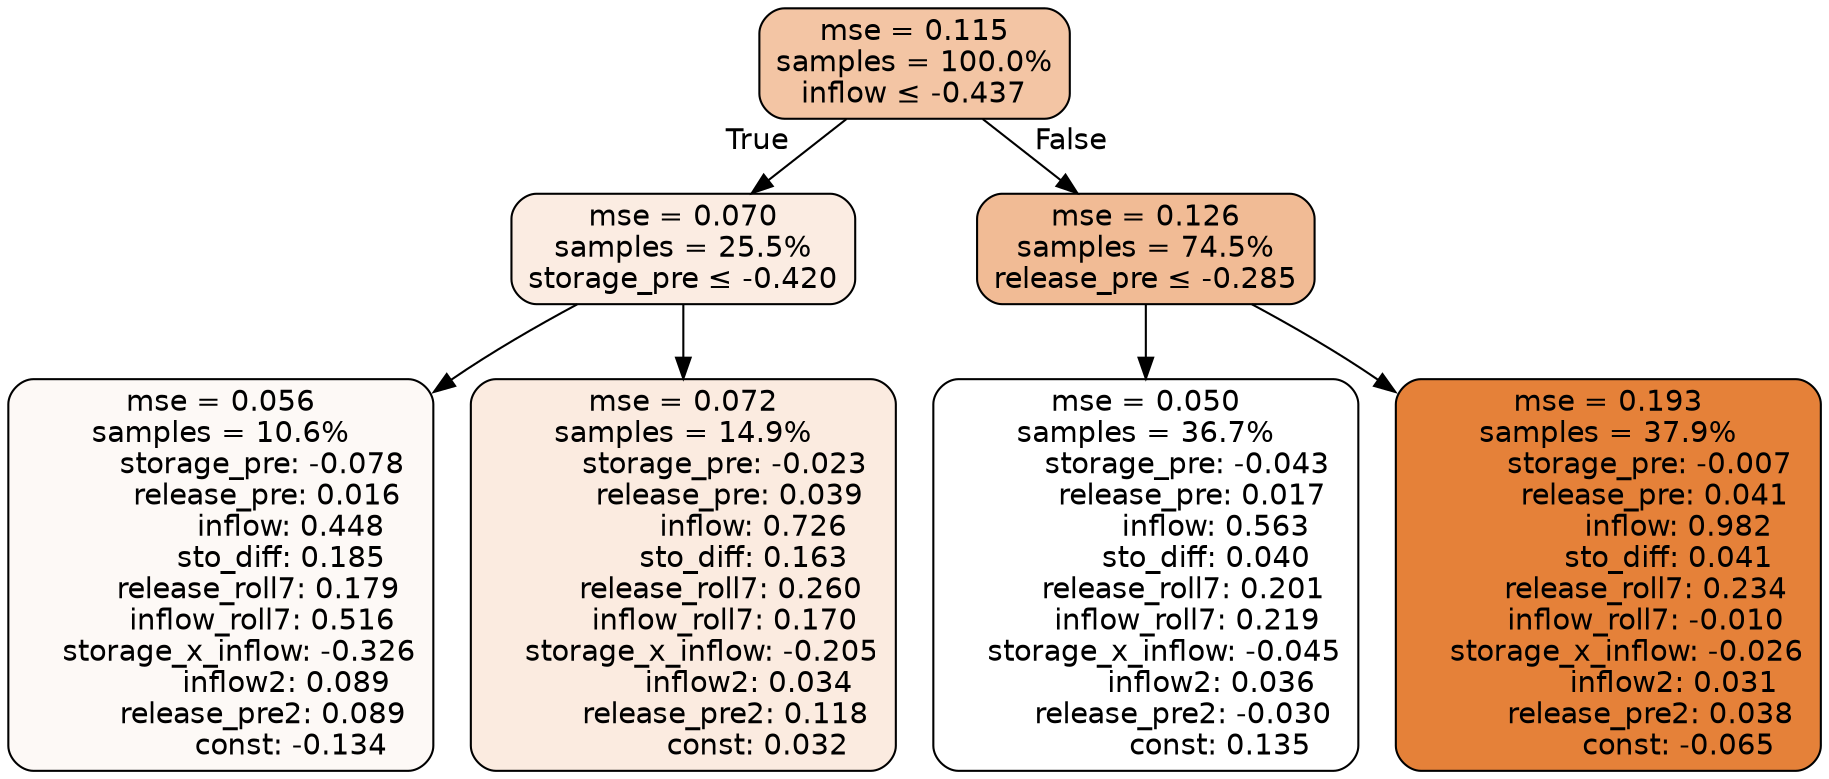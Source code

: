 digraph tree {
bgcolor="transparent"
node [shape=rectangle, style="filled, rounded", color="black", fontname=helvetica] ;
edge [fontname=helvetica] ;
	"0" [label="mse = 0.115
samples = 100.0%
inflow &le; -0.437", fillcolor="#f3c5a4"]
	"1" [label="mse = 0.070
samples = 25.5%
storage_pre &le; -0.420", fillcolor="#fbece2"]
	"2" [label="mse = 0.056
samples = 10.6%
         storage_pre: -0.078
          release_pre: 0.016
               inflow: 0.448
             sto_diff: 0.185
        release_roll7: 0.179
         inflow_roll7: 0.516
    storage_x_inflow: -0.326
              inflow2: 0.089
         release_pre2: 0.089
               const: -0.134", fillcolor="#fdf9f6"]
	"3" [label="mse = 0.072
samples = 14.9%
         storage_pre: -0.023
          release_pre: 0.039
               inflow: 0.726
             sto_diff: 0.163
        release_roll7: 0.260
         inflow_roll7: 0.170
    storage_x_inflow: -0.205
              inflow2: 0.034
         release_pre2: 0.118
                const: 0.032", fillcolor="#fbebe0"]
	"4" [label="mse = 0.126
samples = 74.5%
release_pre &le; -0.285", fillcolor="#f1bb95"]
	"5" [label="mse = 0.050
samples = 36.7%
         storage_pre: -0.043
          release_pre: 0.017
               inflow: 0.563
             sto_diff: 0.040
        release_roll7: 0.201
         inflow_roll7: 0.219
    storage_x_inflow: -0.045
              inflow2: 0.036
        release_pre2: -0.030
                const: 0.135", fillcolor="#ffffff"]
	"6" [label="mse = 0.193
samples = 37.9%
         storage_pre: -0.007
          release_pre: 0.041
               inflow: 0.982
             sto_diff: 0.041
        release_roll7: 0.234
        inflow_roll7: -0.010
    storage_x_inflow: -0.026
              inflow2: 0.031
         release_pre2: 0.038
               const: -0.065", fillcolor="#e58139"]

	"0" -> "1" [labeldistance=2.5, labelangle=45, headlabel="True"]
	"1" -> "2"
	"1" -> "3"
	"0" -> "4" [labeldistance=2.5, labelangle=-45, headlabel="False"]
	"4" -> "5"
	"4" -> "6"
}
